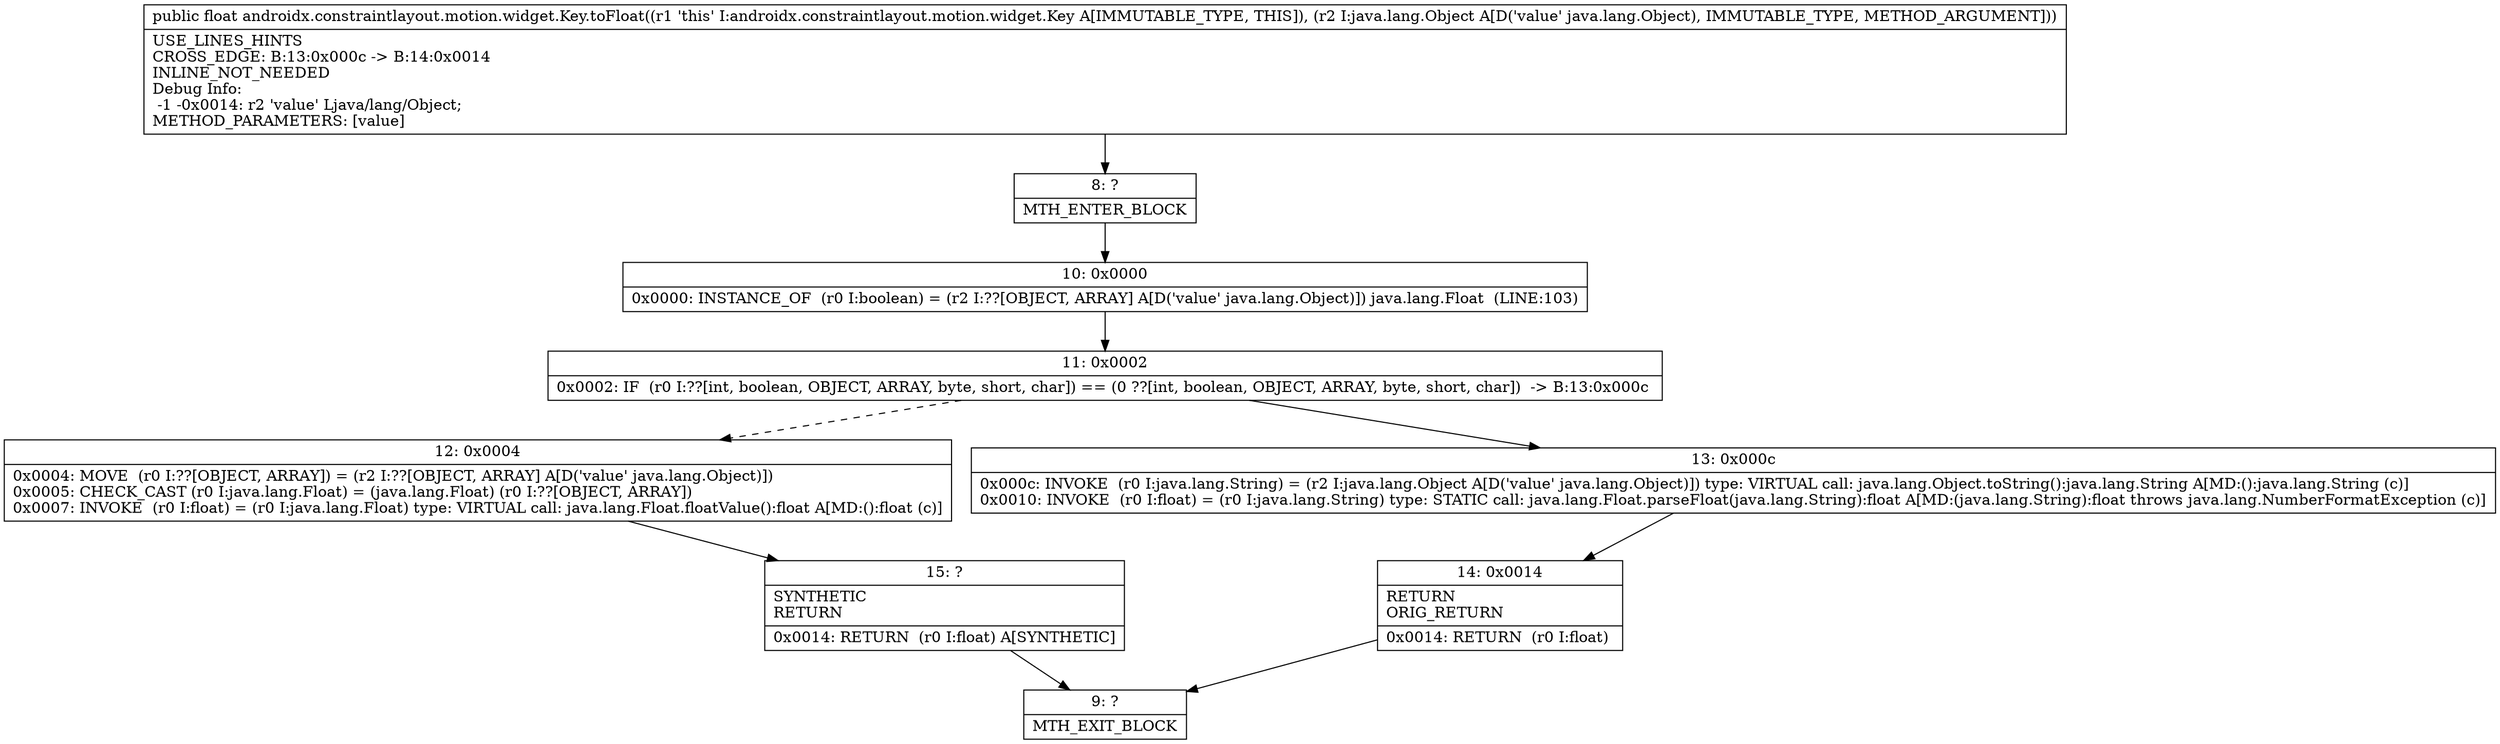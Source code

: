 digraph "CFG forandroidx.constraintlayout.motion.widget.Key.toFloat(Ljava\/lang\/Object;)F" {
Node_8 [shape=record,label="{8\:\ ?|MTH_ENTER_BLOCK\l}"];
Node_10 [shape=record,label="{10\:\ 0x0000|0x0000: INSTANCE_OF  (r0 I:boolean) = (r2 I:??[OBJECT, ARRAY] A[D('value' java.lang.Object)]) java.lang.Float  (LINE:103)\l}"];
Node_11 [shape=record,label="{11\:\ 0x0002|0x0002: IF  (r0 I:??[int, boolean, OBJECT, ARRAY, byte, short, char]) == (0 ??[int, boolean, OBJECT, ARRAY, byte, short, char])  \-\> B:13:0x000c \l}"];
Node_12 [shape=record,label="{12\:\ 0x0004|0x0004: MOVE  (r0 I:??[OBJECT, ARRAY]) = (r2 I:??[OBJECT, ARRAY] A[D('value' java.lang.Object)]) \l0x0005: CHECK_CAST (r0 I:java.lang.Float) = (java.lang.Float) (r0 I:??[OBJECT, ARRAY]) \l0x0007: INVOKE  (r0 I:float) = (r0 I:java.lang.Float) type: VIRTUAL call: java.lang.Float.floatValue():float A[MD:():float (c)]\l}"];
Node_15 [shape=record,label="{15\:\ ?|SYNTHETIC\lRETURN\l|0x0014: RETURN  (r0 I:float) A[SYNTHETIC]\l}"];
Node_9 [shape=record,label="{9\:\ ?|MTH_EXIT_BLOCK\l}"];
Node_13 [shape=record,label="{13\:\ 0x000c|0x000c: INVOKE  (r0 I:java.lang.String) = (r2 I:java.lang.Object A[D('value' java.lang.Object)]) type: VIRTUAL call: java.lang.Object.toString():java.lang.String A[MD:():java.lang.String (c)]\l0x0010: INVOKE  (r0 I:float) = (r0 I:java.lang.String) type: STATIC call: java.lang.Float.parseFloat(java.lang.String):float A[MD:(java.lang.String):float throws java.lang.NumberFormatException (c)]\l}"];
Node_14 [shape=record,label="{14\:\ 0x0014|RETURN\lORIG_RETURN\l|0x0014: RETURN  (r0 I:float) \l}"];
MethodNode[shape=record,label="{public float androidx.constraintlayout.motion.widget.Key.toFloat((r1 'this' I:androidx.constraintlayout.motion.widget.Key A[IMMUTABLE_TYPE, THIS]), (r2 I:java.lang.Object A[D('value' java.lang.Object), IMMUTABLE_TYPE, METHOD_ARGUMENT]))  | USE_LINES_HINTS\lCROSS_EDGE: B:13:0x000c \-\> B:14:0x0014\lINLINE_NOT_NEEDED\lDebug Info:\l  \-1 \-0x0014: r2 'value' Ljava\/lang\/Object;\lMETHOD_PARAMETERS: [value]\l}"];
MethodNode -> Node_8;Node_8 -> Node_10;
Node_10 -> Node_11;
Node_11 -> Node_12[style=dashed];
Node_11 -> Node_13;
Node_12 -> Node_15;
Node_15 -> Node_9;
Node_13 -> Node_14;
Node_14 -> Node_9;
}

